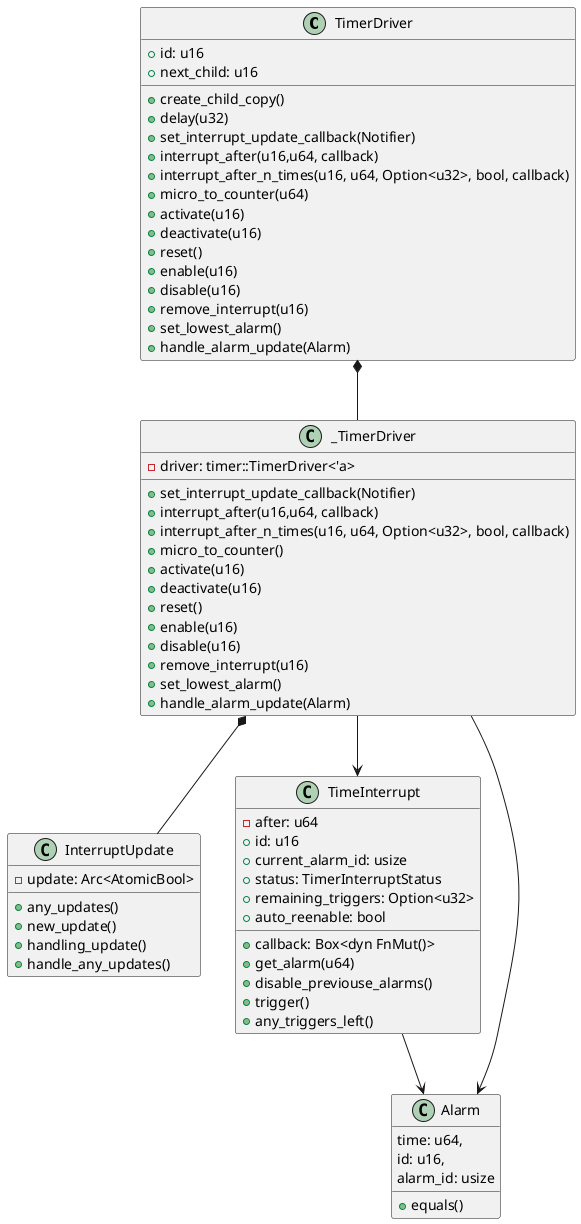 @startuml Timer Driver

class TimerDriver{
    +id: u16
    +next_child: u16
    +create_child_copy()
    +delay(u32)
    +set_interrupt_update_callback(Notifier)
    +interrupt_after(u16,u64, callback)
    +interrupt_after_n_times(u16, u64, Option<u32>, bool, callback)
    +micro_to_counter(u64)
    +activate(u16)
    +deactivate(u16)
    +reset()
    +enable(u16)
    +disable(u16)
    +remove_interrupt(u16)
    +set_lowest_alarm()
    +handle_alarm_update(Alarm)
}

class _TimerDriver{
    -driver: timer::TimerDriver<'a>
    +set_interrupt_update_callback(Notifier)
    +interrupt_after(u16,u64, callback)
    +interrupt_after_n_times(u16, u64, Option<u32>, bool, callback)
    +micro_to_counter()
    +activate(u16)
    +deactivate(u16)
    +reset()
    +enable(u16)
    +disable(u16)
    +remove_interrupt(u16)
    +set_lowest_alarm()
    +handle_alarm_update(Alarm)
}

class InterruptUpdate{
    -update: Arc<AtomicBool>
    +any_updates()
    +new_update()
    +handling_update()
    +handle_any_updates()
}

class TimeInterrupt{
    -after: u64
    +id: u16
    +current_alarm_id: usize
    +status: TimerInterruptStatus
    +remaining_triggers: Option<u32>
    +auto_reenable: bool
    +callback: Box<dyn FnMut()>
    +get_alarm(u64)
    +disable_previouse_alarms()
    +trigger()
    +any_triggers_left()
}

class Alarm{
    time: u64,
    id: u16,
    alarm_id: usize
    +equals()
}

TimerDriver *-- _TimerDriver
_TimerDriver *-- InterruptUpdate
_TimerDriver --> TimeInterrupt
_TimerDriver --> Alarm
TimeInterrupt --> Alarm


@enduml